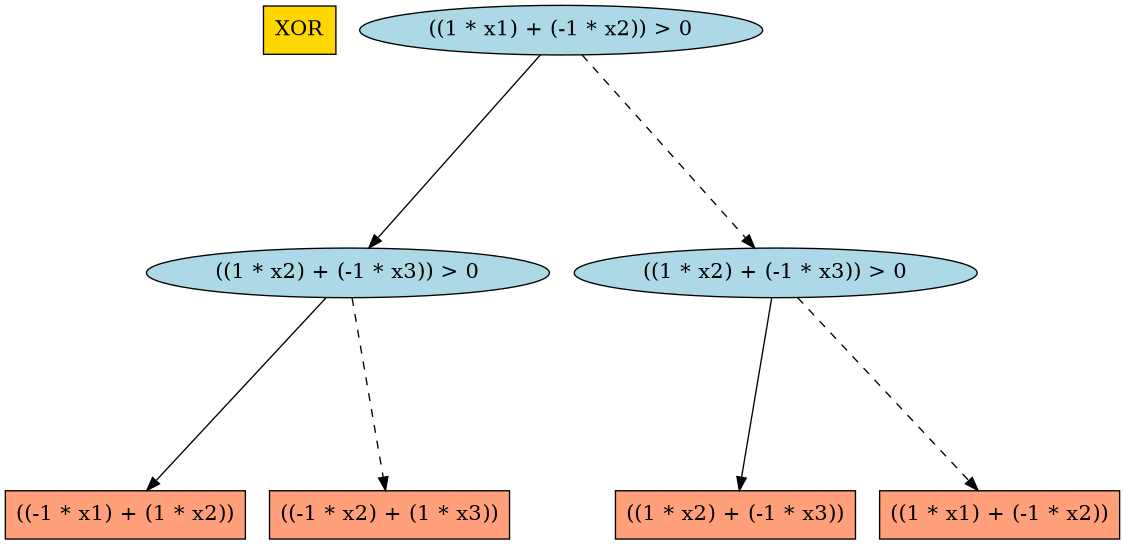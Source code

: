 digraph G {
	graph [fontname=Helvetica, fontsize=16, ratio=auto, size="7.5,10", ranksep="2.00"];
	node [label="\N", fontsize=16];
	graph [bb="0,0,694,400"];
	_temp_ [label=XOR, fillcolor=gold1, color=black, shape=box, style=filled, pos="179,381", width="0.75", height="0.5"];
	25 [label="((1 * x1) + (-1 * x2)) > 0", fillcolor=lightblue, color=black, shape=ellipse, style=filled, pos="346,381", width="3.3935", height="0.51069"];
	15 [label="((1 * x2) + (-1 * x3)) > 0", fillcolor=lightblue, color=black, shape=ellipse, style=filled, pos="215,199", width="3.3935", height="0.51069"];
	16 [label="((1 * x2) + (-1 * x3))", fillcolor=lightsalmon, color=black, shape=box, style=filled, pos="454,18", width="2.0556", height="0.5"];
	17 [label="((1 * x1) + (-1 * x2))", fillcolor=lightsalmon, color=black, shape=box, style=filled, pos="620,18", width="2.0556", height="0.5"];
	8 [label="((-1 * x1) + (1 * x2))", fillcolor=lightsalmon, color=black, shape=box, style=filled, pos="74,18", width="2.0556", height="0.5"];
	20 [label="((1 * x2) + (-1 * x3)) > 0", fillcolor=lightblue, color=black, shape=ellipse, style=filled, pos="478,199", width="3.3935", height="0.51069"];
	10 [label="((-1 * x2) + (1 * x3))", fillcolor=lightsalmon, color=black, shape=box, style=filled, pos="240,18", width="2.0556", height="0.5"];
	25 -> 15 [color=black, style=solid, pos="e,227.66,217.39 333.2,362.41 309.96,330.47 260.72,262.81 233.7,225.7"];
	25 -> 20 [color=black, style=dashed, pos="e,465.24,217.39 358.9,362.41 382.32,330.47 431.94,262.81 459.16,225.7"];
	15 -> 8 [color=black, style=solid, pos="e,87.418,36.035 201.22,180.51 176.14,148.67 122.93,81.121 93.906,44.271"];
	15 -> 10 [color=black, style=dashed, pos="e,237.62,36.035 217.44,180.51 221.82,149.2 231.01,83.39 236.21,46.163"];
	20 -> 16 [color=black, style=solid, pos="e,456.28,36.035 475.66,180.51 471.46,149.2 462.63,83.39 457.64,46.163"];
	20 -> 17 [color=black, style=dashed, pos="e,606.49,36.035 491.87,180.51 517.14,148.67 570.72,81.121 599.95,44.271"];
}
